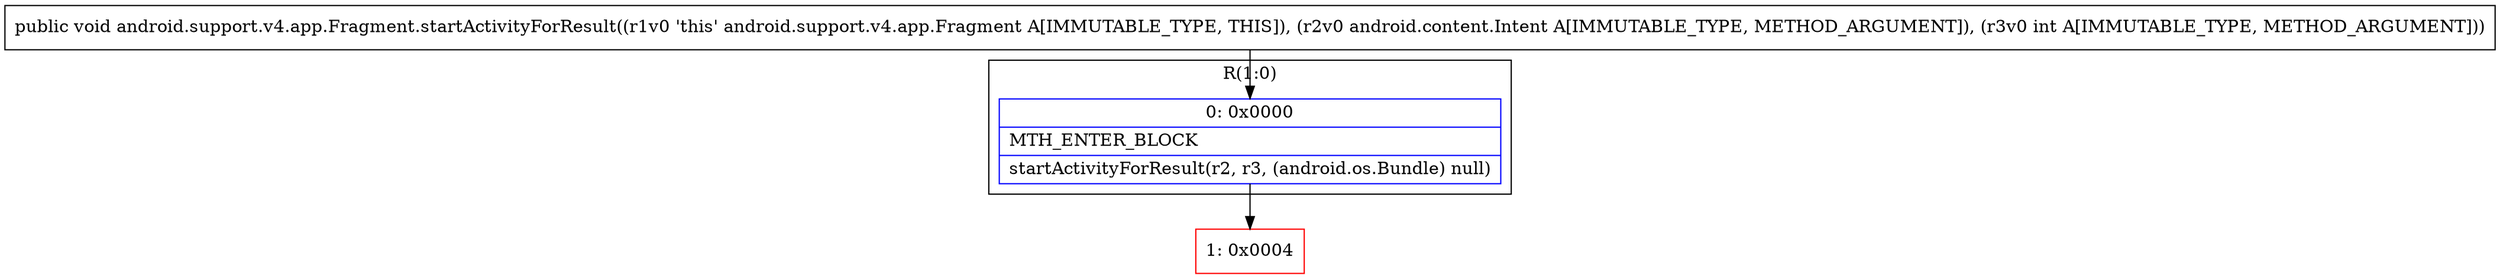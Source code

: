 digraph "CFG forandroid.support.v4.app.Fragment.startActivityForResult(Landroid\/content\/Intent;I)V" {
subgraph cluster_Region_860723408 {
label = "R(1:0)";
node [shape=record,color=blue];
Node_0 [shape=record,label="{0\:\ 0x0000|MTH_ENTER_BLOCK\l|startActivityForResult(r2, r3, (android.os.Bundle) null)\l}"];
}
Node_1 [shape=record,color=red,label="{1\:\ 0x0004}"];
MethodNode[shape=record,label="{public void android.support.v4.app.Fragment.startActivityForResult((r1v0 'this' android.support.v4.app.Fragment A[IMMUTABLE_TYPE, THIS]), (r2v0 android.content.Intent A[IMMUTABLE_TYPE, METHOD_ARGUMENT]), (r3v0 int A[IMMUTABLE_TYPE, METHOD_ARGUMENT])) }"];
MethodNode -> Node_0;
Node_0 -> Node_1;
}

